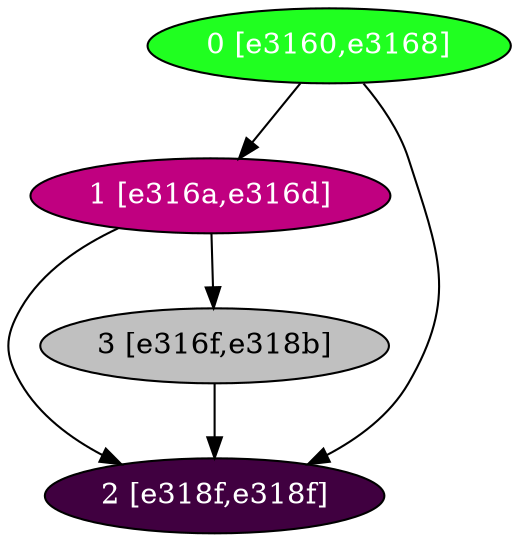 diGraph libnss3{
	libnss3_0  [style=filled fillcolor="#20FF20" fontcolor="#ffffff" shape=oval label="0 [e3160,e3168]"]
	libnss3_1  [style=filled fillcolor="#C00080" fontcolor="#ffffff" shape=oval label="1 [e316a,e316d]"]
	libnss3_2  [style=filled fillcolor="#400040" fontcolor="#ffffff" shape=oval label="2 [e318f,e318f]"]
	libnss3_3  [style=filled fillcolor="#C0C0C0" fontcolor="#000000" shape=oval label="3 [e316f,e318b]"]

	libnss3_0 -> libnss3_1
	libnss3_0 -> libnss3_2
	libnss3_1 -> libnss3_2
	libnss3_1 -> libnss3_3
	libnss3_3 -> libnss3_2
}